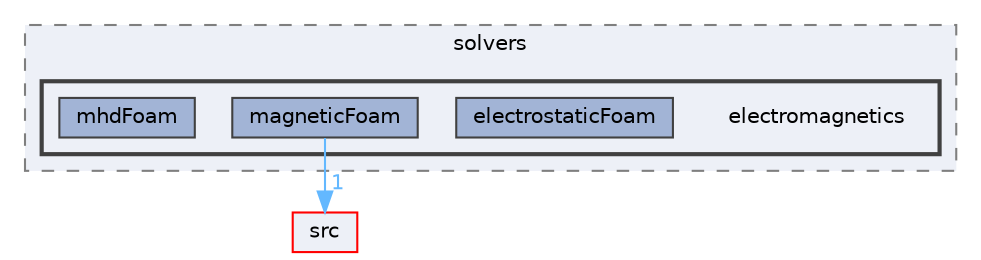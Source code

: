 digraph "applications/solvers/electromagnetics"
{
 // LATEX_PDF_SIZE
  bgcolor="transparent";
  edge [fontname=Helvetica,fontsize=10,labelfontname=Helvetica,labelfontsize=10];
  node [fontname=Helvetica,fontsize=10,shape=box,height=0.2,width=0.4];
  compound=true
  subgraph clusterdir_fdd174abb8ada244b49e98779c87ac3c {
    graph [ bgcolor="#edf0f7", pencolor="grey50", label="solvers", fontname=Helvetica,fontsize=10 style="filled,dashed", URL="dir_fdd174abb8ada244b49e98779c87ac3c.html",tooltip=""]
  subgraph clusterdir_6925107ea68bc879ce25441c80612b3f {
    graph [ bgcolor="#edf0f7", pencolor="grey25", label="", fontname=Helvetica,fontsize=10 style="filled,bold", URL="dir_6925107ea68bc879ce25441c80612b3f.html",tooltip=""]
    dir_6925107ea68bc879ce25441c80612b3f [shape=plaintext, label="electromagnetics"];
  dir_2008b9ab3570f6d7e28036740109072b [label="electrostaticFoam", fillcolor="#a2b4d6", color="grey25", style="filled", URL="dir_2008b9ab3570f6d7e28036740109072b.html",tooltip=""];
  dir_ab9cebb5cc5f32020a0d92334f335243 [label="magneticFoam", fillcolor="#a2b4d6", color="grey25", style="filled", URL="dir_ab9cebb5cc5f32020a0d92334f335243.html",tooltip=""];
  dir_796357612f9916c8f56a80e9d1a82b45 [label="mhdFoam", fillcolor="#a2b4d6", color="grey25", style="filled", URL="dir_796357612f9916c8f56a80e9d1a82b45.html",tooltip=""];
  }
  }
  dir_68267d1309a1af8e8297ef4c3efbcdba [label="src", fillcolor="#edf0f7", color="red", style="filled", URL="dir_68267d1309a1af8e8297ef4c3efbcdba.html",tooltip=""];
  dir_ab9cebb5cc5f32020a0d92334f335243->dir_68267d1309a1af8e8297ef4c3efbcdba [headlabel="1", labeldistance=1.5 headhref="dir_002283_003729.html" href="dir_002283_003729.html" color="steelblue1" fontcolor="steelblue1"];
}
